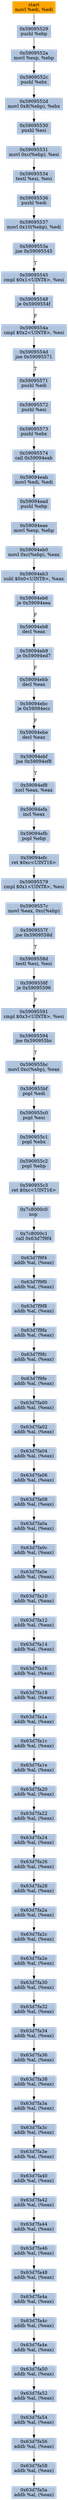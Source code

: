 digraph G {
node[shape=rectangle,style=filled,fillcolor=lightsteelblue,color=lightsteelblue]
bgcolor="transparent"
a0x59095527movl_edi_edi[label="start\nmovl %edi, %edi",color="lightgrey",fillcolor="orange"];
a0x59095529pushl_ebp[label="0x59095529\npushl %ebp"];
a0x5909552amovl_esp_ebp[label="0x5909552a\nmovl %esp, %ebp"];
a0x5909552cpushl_ebx[label="0x5909552c\npushl %ebx"];
a0x5909552dmovl_0x8ebp__ebx[label="0x5909552d\nmovl 0x8(%ebp), %ebx"];
a0x59095530pushl_esi[label="0x59095530\npushl %esi"];
a0x59095531movl_0xcebp__esi[label="0x59095531\nmovl 0xc(%ebp), %esi"];
a0x59095534testl_esi_esi[label="0x59095534\ntestl %esi, %esi"];
a0x59095536pushl_edi[label="0x59095536\npushl %edi"];
a0x59095537movl_0x10ebp__edi[label="0x59095537\nmovl 0x10(%ebp), %edi"];
a0x5909553ajne_0x59095545[label="0x5909553a\njne 0x59095545"];
a0x59095545cmpl_0x1UINT8_esi[label="0x59095545\ncmpl $0x1<UINT8>, %esi"];
a0x59095548je_0x5909554f[label="0x59095548\nje 0x5909554f"];
a0x5909554acmpl_0x2UINT8_esi[label="0x5909554a\ncmpl $0x2<UINT8>, %esi"];
a0x5909554djne_0x59095571[label="0x5909554d\njne 0x59095571"];
a0x59095571pushl_edi[label="0x59095571\npushl %edi"];
a0x59095572pushl_esi[label="0x59095572\npushl %esi"];
a0x59095573pushl_ebx[label="0x59095573\npushl %ebx"];
a0x59095574call_0x59094eab[label="0x59095574\ncall 0x59094eab"];
a0x59094eabmovl_edi_edi[label="0x59094eab\nmovl %edi, %edi"];
a0x59094eadpushl_ebp[label="0x59094ead\npushl %ebp"];
a0x59094eaemovl_esp_ebp[label="0x59094eae\nmovl %esp, %ebp"];
a0x59094eb0movl_0xcebp__eax[label="0x59094eb0\nmovl 0xc(%ebp), %eax"];
a0x59094eb3subl_0x0UINT8_eax[label="0x59094eb3\nsubl $0x0<UINT8>, %eax"];
a0x59094eb6je_0x59094eea[label="0x59094eb6\nje 0x59094eea"];
a0x59094eb8decl_eax[label="0x59094eb8\ndecl %eax"];
a0x59094eb9je_0x59094ed7[label="0x59094eb9\nje 0x59094ed7"];
a0x59094ebbdecl_eax[label="0x59094ebb\ndecl %eax"];
a0x59094ebcje_0x59094ecc[label="0x59094ebc\nje 0x59094ecc"];
a0x59094ebedecl_eax[label="0x59094ebe\ndecl %eax"];
a0x59094ebfjne_0x59094ef8[label="0x59094ebf\njne 0x59094ef8"];
a0x59094ef8xorl_eax_eax[label="0x59094ef8\nxorl %eax, %eax"];
a0x59094efaincl_eax[label="0x59094efa\nincl %eax"];
a0x59094efbpopl_ebp[label="0x59094efb\npopl %ebp"];
a0x59094efcret_0xcUINT16[label="0x59094efc\nret $0xc<UINT16>"];
a0x59095579cmpl_0x1UINT8_esi[label="0x59095579\ncmpl $0x1<UINT8>, %esi"];
a0x5909557cmovl_eax_0xcebp_[label="0x5909557c\nmovl %eax, 0xc(%ebp)"];
a0x5909557fjne_0x5909558d[label="0x5909557f\njne 0x5909558d"];
a0x5909558dtestl_esi_esi[label="0x5909558d\ntestl %esi, %esi"];
a0x5909558fje_0x59095596[label="0x5909558f\nje 0x59095596"];
a0x59095591cmpl_0x3UINT8_esi[label="0x59095591\ncmpl $0x3<UINT8>, %esi"];
a0x59095594jne_0x590955bc[label="0x59095594\njne 0x590955bc"];
a0x590955bcmovl_0xcebp__eax[label="0x590955bc\nmovl 0xc(%ebp), %eax"];
a0x590955bfpopl_edi[label="0x590955bf\npopl %edi"];
a0x590955c0popl_esi[label="0x590955c0\npopl %esi"];
a0x590955c1popl_ebx[label="0x590955c1\npopl %ebx"];
a0x590955c2popl_ebp[label="0x590955c2\npopl %ebp"];
a0x590955c3ret_0xcUINT16[label="0x590955c3\nret $0xc<UINT16>"];
a0x7c8000c0nop_[label="0x7c8000c0\nnop "];
a0x7c8000c1call_0x63d7f9f4[label="0x7c8000c1\ncall 0x63d7f9f4"];
a0x63d7f9f4addb_al_eax_[label="0x63d7f9f4\naddb %al, (%eax)"];
a0x63d7f9f6addb_al_eax_[label="0x63d7f9f6\naddb %al, (%eax)"];
a0x63d7f9f8addb_al_eax_[label="0x63d7f9f8\naddb %al, (%eax)"];
a0x63d7f9faaddb_al_eax_[label="0x63d7f9fa\naddb %al, (%eax)"];
a0x63d7f9fcaddb_al_eax_[label="0x63d7f9fc\naddb %al, (%eax)"];
a0x63d7f9feaddb_al_eax_[label="0x63d7f9fe\naddb %al, (%eax)"];
a0x63d7fa00addb_al_eax_[label="0x63d7fa00\naddb %al, (%eax)"];
a0x63d7fa02addb_al_eax_[label="0x63d7fa02\naddb %al, (%eax)"];
a0x63d7fa04addb_al_eax_[label="0x63d7fa04\naddb %al, (%eax)"];
a0x63d7fa06addb_al_eax_[label="0x63d7fa06\naddb %al, (%eax)"];
a0x63d7fa08addb_al_eax_[label="0x63d7fa08\naddb %al, (%eax)"];
a0x63d7fa0aaddb_al_eax_[label="0x63d7fa0a\naddb %al, (%eax)"];
a0x63d7fa0caddb_al_eax_[label="0x63d7fa0c\naddb %al, (%eax)"];
a0x63d7fa0eaddb_al_eax_[label="0x63d7fa0e\naddb %al, (%eax)"];
a0x63d7fa10addb_al_eax_[label="0x63d7fa10\naddb %al, (%eax)"];
a0x63d7fa12addb_al_eax_[label="0x63d7fa12\naddb %al, (%eax)"];
a0x63d7fa14addb_al_eax_[label="0x63d7fa14\naddb %al, (%eax)"];
a0x63d7fa16addb_al_eax_[label="0x63d7fa16\naddb %al, (%eax)"];
a0x63d7fa18addb_al_eax_[label="0x63d7fa18\naddb %al, (%eax)"];
a0x63d7fa1aaddb_al_eax_[label="0x63d7fa1a\naddb %al, (%eax)"];
a0x63d7fa1caddb_al_eax_[label="0x63d7fa1c\naddb %al, (%eax)"];
a0x63d7fa1eaddb_al_eax_[label="0x63d7fa1e\naddb %al, (%eax)"];
a0x63d7fa20addb_al_eax_[label="0x63d7fa20\naddb %al, (%eax)"];
a0x63d7fa22addb_al_eax_[label="0x63d7fa22\naddb %al, (%eax)"];
a0x63d7fa24addb_al_eax_[label="0x63d7fa24\naddb %al, (%eax)"];
a0x63d7fa26addb_al_eax_[label="0x63d7fa26\naddb %al, (%eax)"];
a0x63d7fa28addb_al_eax_[label="0x63d7fa28\naddb %al, (%eax)"];
a0x63d7fa2aaddb_al_eax_[label="0x63d7fa2a\naddb %al, (%eax)"];
a0x63d7fa2caddb_al_eax_[label="0x63d7fa2c\naddb %al, (%eax)"];
a0x63d7fa2eaddb_al_eax_[label="0x63d7fa2e\naddb %al, (%eax)"];
a0x63d7fa30addb_al_eax_[label="0x63d7fa30\naddb %al, (%eax)"];
a0x63d7fa32addb_al_eax_[label="0x63d7fa32\naddb %al, (%eax)"];
a0x63d7fa34addb_al_eax_[label="0x63d7fa34\naddb %al, (%eax)"];
a0x63d7fa36addb_al_eax_[label="0x63d7fa36\naddb %al, (%eax)"];
a0x63d7fa38addb_al_eax_[label="0x63d7fa38\naddb %al, (%eax)"];
a0x63d7fa3aaddb_al_eax_[label="0x63d7fa3a\naddb %al, (%eax)"];
a0x63d7fa3caddb_al_eax_[label="0x63d7fa3c\naddb %al, (%eax)"];
a0x63d7fa3eaddb_al_eax_[label="0x63d7fa3e\naddb %al, (%eax)"];
a0x63d7fa40addb_al_eax_[label="0x63d7fa40\naddb %al, (%eax)"];
a0x63d7fa42addb_al_eax_[label="0x63d7fa42\naddb %al, (%eax)"];
a0x63d7fa44addb_al_eax_[label="0x63d7fa44\naddb %al, (%eax)"];
a0x63d7fa46addb_al_eax_[label="0x63d7fa46\naddb %al, (%eax)"];
a0x63d7fa48addb_al_eax_[label="0x63d7fa48\naddb %al, (%eax)"];
a0x63d7fa4aaddb_al_eax_[label="0x63d7fa4a\naddb %al, (%eax)"];
a0x63d7fa4caddb_al_eax_[label="0x63d7fa4c\naddb %al, (%eax)"];
a0x63d7fa4eaddb_al_eax_[label="0x63d7fa4e\naddb %al, (%eax)"];
a0x63d7fa50addb_al_eax_[label="0x63d7fa50\naddb %al, (%eax)"];
a0x63d7fa52addb_al_eax_[label="0x63d7fa52\naddb %al, (%eax)"];
a0x63d7fa54addb_al_eax_[label="0x63d7fa54\naddb %al, (%eax)"];
a0x63d7fa56addb_al_eax_[label="0x63d7fa56\naddb %al, (%eax)"];
a0x63d7fa58addb_al_eax_[label="0x63d7fa58\naddb %al, (%eax)"];
a0x63d7fa5aaddb_al_eax_[label="0x63d7fa5a\naddb %al, (%eax)"];
a0x59095527movl_edi_edi -> a0x59095529pushl_ebp [color="#000000"];
a0x59095529pushl_ebp -> a0x5909552amovl_esp_ebp [color="#000000"];
a0x5909552amovl_esp_ebp -> a0x5909552cpushl_ebx [color="#000000"];
a0x5909552cpushl_ebx -> a0x5909552dmovl_0x8ebp__ebx [color="#000000"];
a0x5909552dmovl_0x8ebp__ebx -> a0x59095530pushl_esi [color="#000000"];
a0x59095530pushl_esi -> a0x59095531movl_0xcebp__esi [color="#000000"];
a0x59095531movl_0xcebp__esi -> a0x59095534testl_esi_esi [color="#000000"];
a0x59095534testl_esi_esi -> a0x59095536pushl_edi [color="#000000"];
a0x59095536pushl_edi -> a0x59095537movl_0x10ebp__edi [color="#000000"];
a0x59095537movl_0x10ebp__edi -> a0x5909553ajne_0x59095545 [color="#000000"];
a0x5909553ajne_0x59095545 -> a0x59095545cmpl_0x1UINT8_esi [color="#000000",label="T"];
a0x59095545cmpl_0x1UINT8_esi -> a0x59095548je_0x5909554f [color="#000000"];
a0x59095548je_0x5909554f -> a0x5909554acmpl_0x2UINT8_esi [color="#000000",label="F"];
a0x5909554acmpl_0x2UINT8_esi -> a0x5909554djne_0x59095571 [color="#000000"];
a0x5909554djne_0x59095571 -> a0x59095571pushl_edi [color="#000000",label="T"];
a0x59095571pushl_edi -> a0x59095572pushl_esi [color="#000000"];
a0x59095572pushl_esi -> a0x59095573pushl_ebx [color="#000000"];
a0x59095573pushl_ebx -> a0x59095574call_0x59094eab [color="#000000"];
a0x59095574call_0x59094eab -> a0x59094eabmovl_edi_edi [color="#000000"];
a0x59094eabmovl_edi_edi -> a0x59094eadpushl_ebp [color="#000000"];
a0x59094eadpushl_ebp -> a0x59094eaemovl_esp_ebp [color="#000000"];
a0x59094eaemovl_esp_ebp -> a0x59094eb0movl_0xcebp__eax [color="#000000"];
a0x59094eb0movl_0xcebp__eax -> a0x59094eb3subl_0x0UINT8_eax [color="#000000"];
a0x59094eb3subl_0x0UINT8_eax -> a0x59094eb6je_0x59094eea [color="#000000"];
a0x59094eb6je_0x59094eea -> a0x59094eb8decl_eax [color="#000000",label="F"];
a0x59094eb8decl_eax -> a0x59094eb9je_0x59094ed7 [color="#000000"];
a0x59094eb9je_0x59094ed7 -> a0x59094ebbdecl_eax [color="#000000",label="F"];
a0x59094ebbdecl_eax -> a0x59094ebcje_0x59094ecc [color="#000000"];
a0x59094ebcje_0x59094ecc -> a0x59094ebedecl_eax [color="#000000",label="F"];
a0x59094ebedecl_eax -> a0x59094ebfjne_0x59094ef8 [color="#000000"];
a0x59094ebfjne_0x59094ef8 -> a0x59094ef8xorl_eax_eax [color="#000000",label="T"];
a0x59094ef8xorl_eax_eax -> a0x59094efaincl_eax [color="#000000"];
a0x59094efaincl_eax -> a0x59094efbpopl_ebp [color="#000000"];
a0x59094efbpopl_ebp -> a0x59094efcret_0xcUINT16 [color="#000000"];
a0x59094efcret_0xcUINT16 -> a0x59095579cmpl_0x1UINT8_esi [color="#000000"];
a0x59095579cmpl_0x1UINT8_esi -> a0x5909557cmovl_eax_0xcebp_ [color="#000000"];
a0x5909557cmovl_eax_0xcebp_ -> a0x5909557fjne_0x5909558d [color="#000000"];
a0x5909557fjne_0x5909558d -> a0x5909558dtestl_esi_esi [color="#000000",label="T"];
a0x5909558dtestl_esi_esi -> a0x5909558fje_0x59095596 [color="#000000"];
a0x5909558fje_0x59095596 -> a0x59095591cmpl_0x3UINT8_esi [color="#000000",label="F"];
a0x59095591cmpl_0x3UINT8_esi -> a0x59095594jne_0x590955bc [color="#000000"];
a0x59095594jne_0x590955bc -> a0x590955bcmovl_0xcebp__eax [color="#000000",label="T"];
a0x590955bcmovl_0xcebp__eax -> a0x590955bfpopl_edi [color="#000000"];
a0x590955bfpopl_edi -> a0x590955c0popl_esi [color="#000000"];
a0x590955c0popl_esi -> a0x590955c1popl_ebx [color="#000000"];
a0x590955c1popl_ebx -> a0x590955c2popl_ebp [color="#000000"];
a0x590955c2popl_ebp -> a0x590955c3ret_0xcUINT16 [color="#000000"];
a0x590955c3ret_0xcUINT16 -> a0x7c8000c0nop_ [color="#000000"];
a0x7c8000c0nop_ -> a0x7c8000c1call_0x63d7f9f4 [color="#000000"];
a0x7c8000c1call_0x63d7f9f4 -> a0x63d7f9f4addb_al_eax_ [color="#000000"];
a0x63d7f9f4addb_al_eax_ -> a0x63d7f9f6addb_al_eax_ [color="#000000"];
a0x63d7f9f6addb_al_eax_ -> a0x63d7f9f8addb_al_eax_ [color="#000000"];
a0x63d7f9f8addb_al_eax_ -> a0x63d7f9faaddb_al_eax_ [color="#000000"];
a0x63d7f9faaddb_al_eax_ -> a0x63d7f9fcaddb_al_eax_ [color="#000000"];
a0x63d7f9fcaddb_al_eax_ -> a0x63d7f9feaddb_al_eax_ [color="#000000"];
a0x63d7f9feaddb_al_eax_ -> a0x63d7fa00addb_al_eax_ [color="#000000"];
a0x63d7fa00addb_al_eax_ -> a0x63d7fa02addb_al_eax_ [color="#000000"];
a0x63d7fa02addb_al_eax_ -> a0x63d7fa04addb_al_eax_ [color="#000000"];
a0x63d7fa04addb_al_eax_ -> a0x63d7fa06addb_al_eax_ [color="#000000"];
a0x63d7fa06addb_al_eax_ -> a0x63d7fa08addb_al_eax_ [color="#000000"];
a0x63d7fa08addb_al_eax_ -> a0x63d7fa0aaddb_al_eax_ [color="#000000"];
a0x63d7fa0aaddb_al_eax_ -> a0x63d7fa0caddb_al_eax_ [color="#000000"];
a0x63d7fa0caddb_al_eax_ -> a0x63d7fa0eaddb_al_eax_ [color="#000000"];
a0x63d7fa0eaddb_al_eax_ -> a0x63d7fa10addb_al_eax_ [color="#000000"];
a0x63d7fa10addb_al_eax_ -> a0x63d7fa12addb_al_eax_ [color="#000000"];
a0x63d7fa12addb_al_eax_ -> a0x63d7fa14addb_al_eax_ [color="#000000"];
a0x63d7fa14addb_al_eax_ -> a0x63d7fa16addb_al_eax_ [color="#000000"];
a0x63d7fa16addb_al_eax_ -> a0x63d7fa18addb_al_eax_ [color="#000000"];
a0x63d7fa18addb_al_eax_ -> a0x63d7fa1aaddb_al_eax_ [color="#000000"];
a0x63d7fa1aaddb_al_eax_ -> a0x63d7fa1caddb_al_eax_ [color="#000000"];
a0x63d7fa1caddb_al_eax_ -> a0x63d7fa1eaddb_al_eax_ [color="#000000"];
a0x63d7fa1eaddb_al_eax_ -> a0x63d7fa20addb_al_eax_ [color="#000000"];
a0x63d7fa20addb_al_eax_ -> a0x63d7fa22addb_al_eax_ [color="#000000"];
a0x63d7fa22addb_al_eax_ -> a0x63d7fa24addb_al_eax_ [color="#000000"];
a0x63d7fa24addb_al_eax_ -> a0x63d7fa26addb_al_eax_ [color="#000000"];
a0x63d7fa26addb_al_eax_ -> a0x63d7fa28addb_al_eax_ [color="#000000"];
a0x63d7fa28addb_al_eax_ -> a0x63d7fa2aaddb_al_eax_ [color="#000000"];
a0x63d7fa2aaddb_al_eax_ -> a0x63d7fa2caddb_al_eax_ [color="#000000"];
a0x63d7fa2caddb_al_eax_ -> a0x63d7fa2eaddb_al_eax_ [color="#000000"];
a0x63d7fa2eaddb_al_eax_ -> a0x63d7fa30addb_al_eax_ [color="#000000"];
a0x63d7fa30addb_al_eax_ -> a0x63d7fa32addb_al_eax_ [color="#000000"];
a0x63d7fa32addb_al_eax_ -> a0x63d7fa34addb_al_eax_ [color="#000000"];
a0x63d7fa34addb_al_eax_ -> a0x63d7fa36addb_al_eax_ [color="#000000"];
a0x63d7fa36addb_al_eax_ -> a0x63d7fa38addb_al_eax_ [color="#000000"];
a0x63d7fa38addb_al_eax_ -> a0x63d7fa3aaddb_al_eax_ [color="#000000"];
a0x63d7fa3aaddb_al_eax_ -> a0x63d7fa3caddb_al_eax_ [color="#000000"];
a0x63d7fa3caddb_al_eax_ -> a0x63d7fa3eaddb_al_eax_ [color="#000000"];
a0x63d7fa3eaddb_al_eax_ -> a0x63d7fa40addb_al_eax_ [color="#000000"];
a0x63d7fa40addb_al_eax_ -> a0x63d7fa42addb_al_eax_ [color="#000000"];
a0x63d7fa42addb_al_eax_ -> a0x63d7fa44addb_al_eax_ [color="#000000"];
a0x63d7fa44addb_al_eax_ -> a0x63d7fa46addb_al_eax_ [color="#000000"];
a0x63d7fa46addb_al_eax_ -> a0x63d7fa48addb_al_eax_ [color="#000000"];
a0x63d7fa48addb_al_eax_ -> a0x63d7fa4aaddb_al_eax_ [color="#000000"];
a0x63d7fa4aaddb_al_eax_ -> a0x63d7fa4caddb_al_eax_ [color="#000000"];
a0x63d7fa4caddb_al_eax_ -> a0x63d7fa4eaddb_al_eax_ [color="#000000"];
a0x63d7fa4eaddb_al_eax_ -> a0x63d7fa50addb_al_eax_ [color="#000000"];
a0x63d7fa50addb_al_eax_ -> a0x63d7fa52addb_al_eax_ [color="#000000"];
a0x63d7fa52addb_al_eax_ -> a0x63d7fa54addb_al_eax_ [color="#000000"];
a0x63d7fa54addb_al_eax_ -> a0x63d7fa56addb_al_eax_ [color="#000000"];
a0x63d7fa56addb_al_eax_ -> a0x63d7fa58addb_al_eax_ [color="#000000"];
a0x63d7fa58addb_al_eax_ -> a0x63d7fa5aaddb_al_eax_ [color="#000000"];
}
